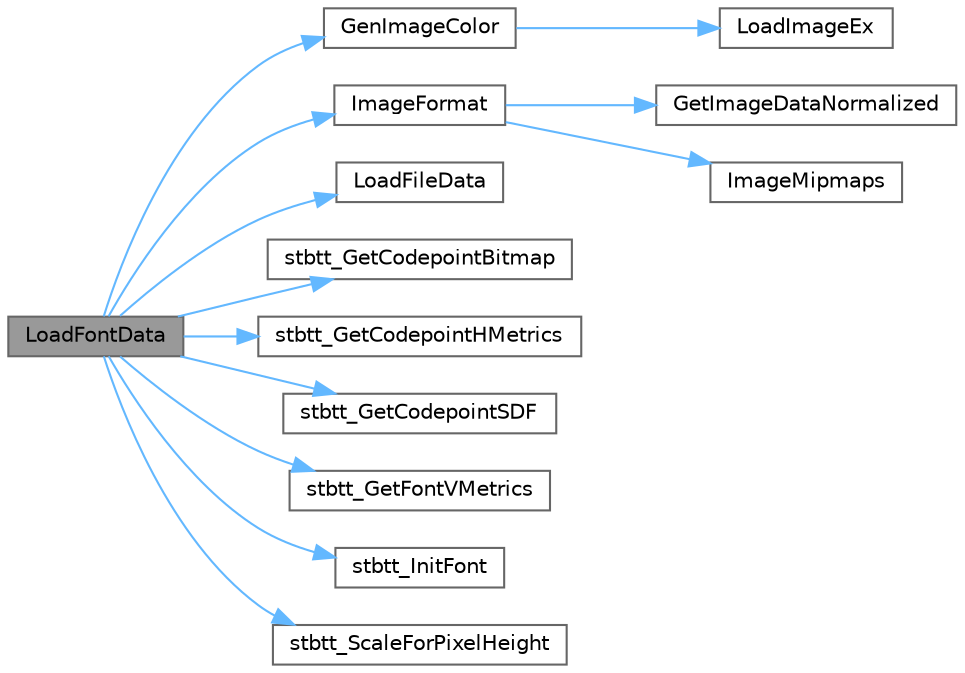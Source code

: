 digraph "LoadFontData"
{
 // LATEX_PDF_SIZE
  bgcolor="transparent";
  edge [fontname=Helvetica,fontsize=10,labelfontname=Helvetica,labelfontsize=10];
  node [fontname=Helvetica,fontsize=10,shape=box,height=0.2,width=0.4];
  rankdir="LR";
  Node1 [id="Node000001",label="LoadFontData",height=0.2,width=0.4,color="gray40", fillcolor="grey60", style="filled", fontcolor="black",tooltip=" "];
  Node1 -> Node2 [id="edge25_Node000001_Node000002",color="steelblue1",style="solid",tooltip=" "];
  Node2 [id="Node000002",label="GenImageColor",height=0.2,width=0.4,color="grey40", fillcolor="white", style="filled",URL="$_old_2_classes_2lib_2rtextures_8c.html#aa0b6c28cc82d00249c9b394a23e48199",tooltip=" "];
  Node2 -> Node3 [id="edge26_Node000002_Node000003",color="steelblue1",style="solid",tooltip=" "];
  Node3 [id="Node000003",label="LoadImageEx",height=0.2,width=0.4,color="grey40", fillcolor="white", style="filled",URL="$_classes_2lib_2raylib_2src_2textures_8c.html#a292b8083ab08ee15aadfa5bd3d7d4160",tooltip=" "];
  Node1 -> Node4 [id="edge27_Node000001_Node000004",color="steelblue1",style="solid",tooltip=" "];
  Node4 [id="Node000004",label="ImageFormat",height=0.2,width=0.4,color="grey40", fillcolor="white", style="filled",URL="$_old_2_classes_2lib_2rtextures_8c.html#af1fcaa94648d56c197d773b140c3235f",tooltip=" "];
  Node4 -> Node5 [id="edge28_Node000004_Node000005",color="steelblue1",style="solid",tooltip=" "];
  Node5 [id="Node000005",label="GetImageDataNormalized",height=0.2,width=0.4,color="grey40", fillcolor="white", style="filled",URL="$_classes_2lib_2raylib_2src_2textures_8c.html#a3416af98a71e1a9ddd03303108126c65",tooltip=" "];
  Node4 -> Node6 [id="edge29_Node000004_Node000006",color="steelblue1",style="solid",tooltip=" "];
  Node6 [id="Node000006",label="ImageMipmaps",height=0.2,width=0.4,color="grey40", fillcolor="white", style="filled",URL="$_classes_2lib_2raylib_2src_2textures_8c.html#a87978fcbd01a52de116c546a857c3c80",tooltip=" "];
  Node1 -> Node7 [id="edge30_Node000001_Node000007",color="steelblue1",style="solid",tooltip=" "];
  Node7 [id="Node000007",label="LoadFileData",height=0.2,width=0.4,color="grey40", fillcolor="white", style="filled",URL="$_old_2_classes_2lib_2utils_8c.html#a4ccdbc7bac06ef2caea43c748f4bae27",tooltip=" "];
  Node1 -> Node8 [id="edge31_Node000001_Node000008",color="steelblue1",style="solid",tooltip=" "];
  Node8 [id="Node000008",label="stbtt_GetCodepointBitmap",height=0.2,width=0.4,color="grey40", fillcolor="white", style="filled",URL="$_classes_2lib_2external_2stb__truetype_8h.html#a6206e92bc06993ba26b8e7c7671f8aaa",tooltip=" "];
  Node1 -> Node9 [id="edge32_Node000001_Node000009",color="steelblue1",style="solid",tooltip=" "];
  Node9 [id="Node000009",label="stbtt_GetCodepointHMetrics",height=0.2,width=0.4,color="grey40", fillcolor="white", style="filled",URL="$_classes_2lib_2external_2stb__truetype_8h.html#a015fbd6e96df8ee58bd41bb4211b64e7",tooltip=" "];
  Node1 -> Node10 [id="edge33_Node000001_Node000010",color="steelblue1",style="solid",tooltip=" "];
  Node10 [id="Node000010",label="stbtt_GetCodepointSDF",height=0.2,width=0.4,color="grey40", fillcolor="white", style="filled",URL="$_classes_2lib_2external_2stb__truetype_8h.html#ae70e9e09a74359133d5f282e032d5aa7",tooltip=" "];
  Node1 -> Node11 [id="edge34_Node000001_Node000011",color="steelblue1",style="solid",tooltip=" "];
  Node11 [id="Node000011",label="stbtt_GetFontVMetrics",height=0.2,width=0.4,color="grey40", fillcolor="white", style="filled",URL="$_classes_2lib_2external_2stb__truetype_8h.html#a2784e0e55678a5980e950b1c9fbc75f0",tooltip=" "];
  Node1 -> Node12 [id="edge35_Node000001_Node000012",color="steelblue1",style="solid",tooltip=" "];
  Node12 [id="Node000012",label="stbtt_InitFont",height=0.2,width=0.4,color="grey40", fillcolor="white", style="filled",URL="$_classes_2lib_2external_2stb__truetype_8h.html#ac3b6bda1851d0b1a4fd53f5f353668e5",tooltip=" "];
  Node1 -> Node13 [id="edge36_Node000001_Node000013",color="steelblue1",style="solid",tooltip=" "];
  Node13 [id="Node000013",label="stbtt_ScaleForPixelHeight",height=0.2,width=0.4,color="grey40", fillcolor="white", style="filled",URL="$_classes_2lib_2external_2stb__truetype_8h.html#aad275d7211530a3d817fcd8647690b7b",tooltip=" "];
}
